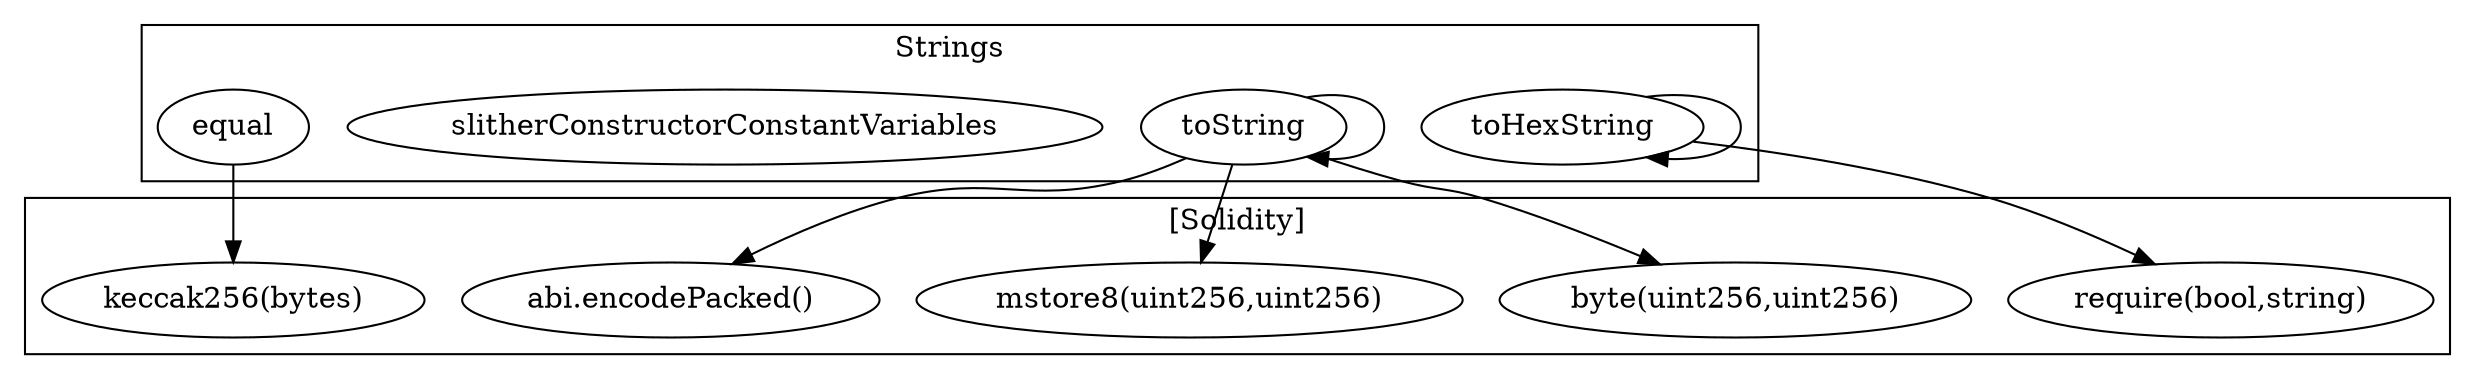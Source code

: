 strict digraph {
subgraph cluster_2094_Strings {
label = "Strings"
"2094_toHexString" [label="toHexString"]
"2094_toString" [label="toString"]
"2094_slitherConstructorConstantVariables" [label="slitherConstructorConstantVariables"]
"2094_equal" [label="equal"]
"2094_toString" -> "2094_toString"
"2094_toHexString" -> "2094_toHexString"
}subgraph cluster_solidity {
label = "[Solidity]"
"mstore8(uint256,uint256)" 
"abi.encodePacked()" 
"byte(uint256,uint256)" 
"keccak256(bytes)" 
"require(bool,string)" 
"2094_toString" -> "mstore8(uint256,uint256)"
"2094_equal" -> "keccak256(bytes)"
"2094_toString" -> "abi.encodePacked()"
"2094_toString" -> "byte(uint256,uint256)"
"2094_toHexString" -> "require(bool,string)"
}
}